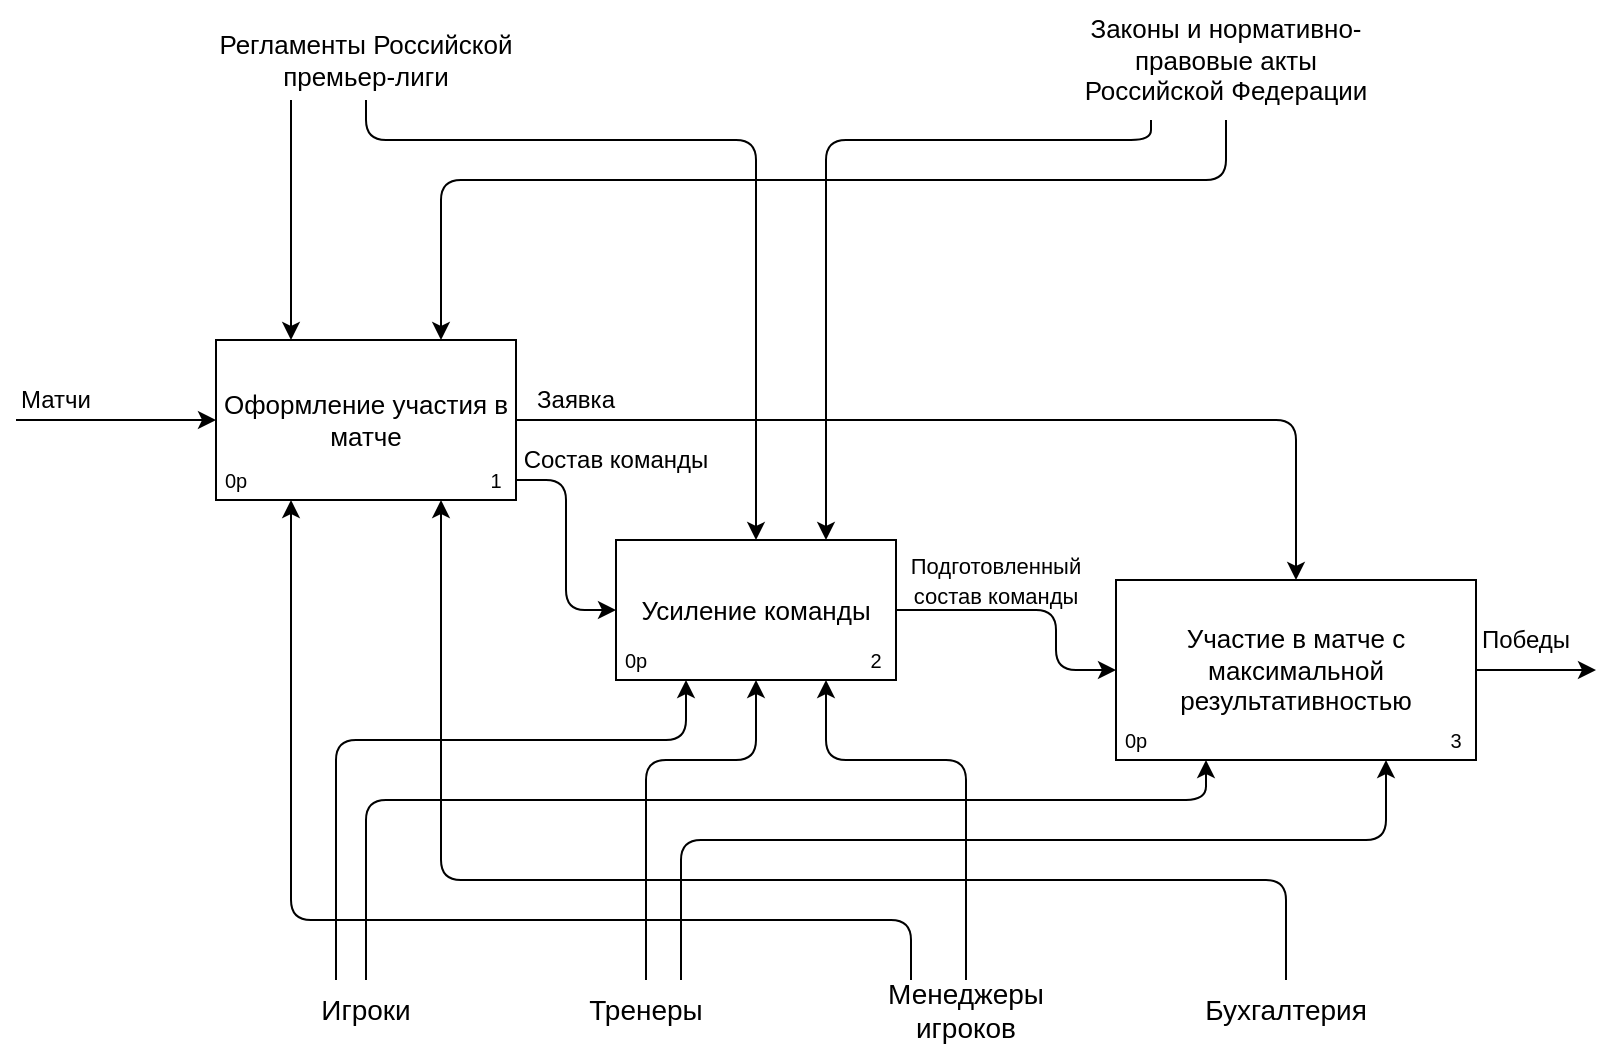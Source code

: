 <mxfile version="13.9.9" type="device"><diagram id="dkAkshrd0o2pBZk6OHP5" name="Страница 1"><mxGraphModel dx="1038" dy="607" grid="1" gridSize="10" guides="1" tooltips="1" connect="1" arrows="1" fold="1" page="1" pageScale="1" pageWidth="827" pageHeight="1169" math="0" shadow="0"><root><mxCell id="0"/><mxCell id="1" parent="0"/><mxCell id="XG4rwKeVmqhOr5EsBM1I-13" style="edgeStyle=orthogonalEdgeStyle;rounded=1;orthogonalLoop=1;jettySize=auto;html=1;entryX=0;entryY=0.5;entryDx=0;entryDy=0;exitX=1;exitY=0.5;exitDx=0;exitDy=0;exitPerimeter=0;" edge="1" parent="1" source="BbsYhH6C_LbJ-0JJhBjP-21" target="XG4rwKeVmqhOr5EsBM1I-2"><mxGeometry relative="1" as="geometry"/></mxCell><mxCell id="XG4rwKeVmqhOr5EsBM1I-14" style="edgeStyle=orthogonalEdgeStyle;rounded=1;orthogonalLoop=1;jettySize=auto;html=1;entryX=0.5;entryY=0;entryDx=0;entryDy=0;" edge="1" parent="1" source="XG4rwKeVmqhOr5EsBM1I-1" target="XG4rwKeVmqhOr5EsBM1I-3"><mxGeometry relative="1" as="geometry"/></mxCell><mxCell id="XG4rwKeVmqhOr5EsBM1I-1" value="&lt;font style=&quot;font-size: 13px&quot;&gt;Оформление участия в матче&lt;/font&gt;" style="rounded=0;whiteSpace=wrap;html=1;" vertex="1" parent="1"><mxGeometry x="120" y="320" width="150" height="80" as="geometry"/></mxCell><mxCell id="BbsYhH6C_LbJ-0JJhBjP-1" style="edgeStyle=orthogonalEdgeStyle;rounded=1;orthogonalLoop=1;jettySize=auto;html=1;entryX=0;entryY=0.5;entryDx=0;entryDy=0;" edge="1" parent="1" source="XG4rwKeVmqhOr5EsBM1I-2" target="XG4rwKeVmqhOr5EsBM1I-3"><mxGeometry relative="1" as="geometry"><Array as="points"><mxPoint x="540" y="455"/><mxPoint x="540" y="485"/></Array></mxGeometry></mxCell><mxCell id="XG4rwKeVmqhOr5EsBM1I-2" value="&lt;font style=&quot;font-size: 13px&quot;&gt;Усиление команды&lt;/font&gt;" style="rounded=0;whiteSpace=wrap;html=1;" vertex="1" parent="1"><mxGeometry x="320" y="420" width="140" height="70" as="geometry"/></mxCell><mxCell id="BbsYhH6C_LbJ-0JJhBjP-2" style="edgeStyle=orthogonalEdgeStyle;rounded=1;orthogonalLoop=1;jettySize=auto;html=1;exitX=1;exitY=0.5;exitDx=0;exitDy=0;" edge="1" parent="1" source="XG4rwKeVmqhOr5EsBM1I-3"><mxGeometry relative="1" as="geometry"><mxPoint x="810" y="485" as="targetPoint"/><Array as="points"><mxPoint x="810" y="485"/></Array></mxGeometry></mxCell><mxCell id="XG4rwKeVmqhOr5EsBM1I-3" value="&lt;font style=&quot;font-size: 13px&quot;&gt;Участие в матче с максимальной результативностью&lt;/font&gt;" style="rounded=0;whiteSpace=wrap;html=1;" vertex="1" parent="1"><mxGeometry x="570" y="440" width="180" height="90" as="geometry"/></mxCell><mxCell id="XG4rwKeVmqhOr5EsBM1I-4" value="" style="endArrow=classic;html=1;entryX=0;entryY=0.5;entryDx=0;entryDy=0;" edge="1" parent="1" target="XG4rwKeVmqhOr5EsBM1I-1"><mxGeometry width="50" height="50" relative="1" as="geometry"><mxPoint x="20" y="360" as="sourcePoint"/><mxPoint x="130" y="333" as="targetPoint"/></mxGeometry></mxCell><mxCell id="XG4rwKeVmqhOr5EsBM1I-6" value="Матчи" style="text;html=1;strokeColor=none;fillColor=none;align=center;verticalAlign=middle;whiteSpace=wrap;rounded=0;" vertex="1" parent="1"><mxGeometry x="20" y="340" width="40" height="20" as="geometry"/></mxCell><mxCell id="XG4rwKeVmqhOr5EsBM1I-15" style="edgeStyle=orthogonalEdgeStyle;rounded=1;orthogonalLoop=1;jettySize=auto;html=1;entryX=0.5;entryY=0;entryDx=0;entryDy=0;" edge="1" parent="1" source="XG4rwKeVmqhOr5EsBM1I-8" target="XG4rwKeVmqhOr5EsBM1I-2"><mxGeometry relative="1" as="geometry"><Array as="points"><mxPoint x="195" y="220"/><mxPoint x="390" y="220"/></Array></mxGeometry></mxCell><mxCell id="XG4rwKeVmqhOr5EsBM1I-8" value="&lt;font style=&quot;font-size: 13px&quot;&gt;Регламенты Российской премьер-лиги&lt;/font&gt;" style="text;html=1;strokeColor=none;fillColor=none;align=center;verticalAlign=middle;whiteSpace=wrap;rounded=0;" vertex="1" parent="1"><mxGeometry x="120" y="160" width="150" height="40" as="geometry"/></mxCell><mxCell id="XG4rwKeVmqhOr5EsBM1I-12" style="edgeStyle=orthogonalEdgeStyle;rounded=1;orthogonalLoop=1;jettySize=auto;html=1;entryX=0.75;entryY=0;entryDx=0;entryDy=0;exitX=0.5;exitY=1;exitDx=0;exitDy=0;" edge="1" parent="1" source="XG4rwKeVmqhOr5EsBM1I-9" target="XG4rwKeVmqhOr5EsBM1I-1"><mxGeometry relative="1" as="geometry"><Array as="points"><mxPoint x="625" y="240"/><mxPoint x="233" y="240"/></Array></mxGeometry></mxCell><mxCell id="XG4rwKeVmqhOr5EsBM1I-16" style="edgeStyle=orthogonalEdgeStyle;rounded=1;orthogonalLoop=1;jettySize=auto;html=1;entryX=0.75;entryY=0;entryDx=0;entryDy=0;exitX=0.25;exitY=1;exitDx=0;exitDy=0;" edge="1" parent="1" source="XG4rwKeVmqhOr5EsBM1I-9" target="XG4rwKeVmqhOr5EsBM1I-2"><mxGeometry relative="1" as="geometry"><Array as="points"><mxPoint x="588" y="220"/><mxPoint x="425" y="220"/></Array></mxGeometry></mxCell><mxCell id="XG4rwKeVmqhOr5EsBM1I-9" value="&lt;font style=&quot;font-size: 13px&quot;&gt;Законы и нормативно-правовые акты Российской Федерации&lt;/font&gt;" style="text;html=1;strokeColor=none;fillColor=none;align=center;verticalAlign=middle;whiteSpace=wrap;rounded=0;" vertex="1" parent="1"><mxGeometry x="550" y="150" width="150" height="60" as="geometry"/></mxCell><mxCell id="XG4rwKeVmqhOr5EsBM1I-11" value="" style="endArrow=classic;html=1;exitX=0.25;exitY=1;exitDx=0;exitDy=0;entryX=0.25;entryY=0;entryDx=0;entryDy=0;" edge="1" parent="1" source="XG4rwKeVmqhOr5EsBM1I-8" target="XG4rwKeVmqhOr5EsBM1I-1"><mxGeometry width="50" height="50" relative="1" as="geometry"><mxPoint x="130" y="270" as="sourcePoint"/><mxPoint x="180" y="220" as="targetPoint"/></mxGeometry></mxCell><mxCell id="BbsYhH6C_LbJ-0JJhBjP-3" value="Победы" style="text;html=1;strokeColor=none;fillColor=none;align=center;verticalAlign=middle;whiteSpace=wrap;rounded=0;" vertex="1" parent="1"><mxGeometry x="750" y="460" width="50" height="20" as="geometry"/></mxCell><mxCell id="BbsYhH6C_LbJ-0JJhBjP-9" style="edgeStyle=orthogonalEdgeStyle;rounded=1;orthogonalLoop=1;jettySize=auto;html=1;entryX=0.25;entryY=1;entryDx=0;entryDy=0;" edge="1" parent="1" source="BbsYhH6C_LbJ-0JJhBjP-5" target="XG4rwKeVmqhOr5EsBM1I-2"><mxGeometry relative="1" as="geometry"><Array as="points"><mxPoint x="180" y="520"/><mxPoint x="355" y="520"/></Array></mxGeometry></mxCell><mxCell id="BbsYhH6C_LbJ-0JJhBjP-17" style="edgeStyle=orthogonalEdgeStyle;rounded=1;orthogonalLoop=1;jettySize=auto;html=1;entryX=0.25;entryY=1;entryDx=0;entryDy=0;" edge="1" parent="1" source="BbsYhH6C_LbJ-0JJhBjP-5" target="XG4rwKeVmqhOr5EsBM1I-3"><mxGeometry relative="1" as="geometry"><Array as="points"><mxPoint x="195" y="550"/><mxPoint x="615" y="550"/></Array></mxGeometry></mxCell><mxCell id="BbsYhH6C_LbJ-0JJhBjP-5" value="&lt;font style=&quot;font-size: 14px&quot;&gt;Игроки&lt;/font&gt;" style="text;html=1;strokeColor=none;fillColor=none;align=center;verticalAlign=middle;whiteSpace=wrap;rounded=0;" vertex="1" parent="1"><mxGeometry x="160" y="640" width="70" height="30" as="geometry"/></mxCell><mxCell id="BbsYhH6C_LbJ-0JJhBjP-10" style="edgeStyle=orthogonalEdgeStyle;rounded=1;orthogonalLoop=1;jettySize=auto;html=1;entryX=0.5;entryY=1;entryDx=0;entryDy=0;" edge="1" parent="1" source="BbsYhH6C_LbJ-0JJhBjP-6" target="XG4rwKeVmqhOr5EsBM1I-2"><mxGeometry relative="1" as="geometry"><Array as="points"><mxPoint x="335" y="530"/><mxPoint x="390" y="530"/></Array></mxGeometry></mxCell><mxCell id="BbsYhH6C_LbJ-0JJhBjP-16" style="edgeStyle=orthogonalEdgeStyle;rounded=1;orthogonalLoop=1;jettySize=auto;html=1;entryX=0.75;entryY=1;entryDx=0;entryDy=0;exitX=0.75;exitY=0;exitDx=0;exitDy=0;" edge="1" parent="1" source="BbsYhH6C_LbJ-0JJhBjP-6" target="XG4rwKeVmqhOr5EsBM1I-3"><mxGeometry relative="1" as="geometry"><Array as="points"><mxPoint x="353" y="570"/><mxPoint x="705" y="570"/></Array></mxGeometry></mxCell><mxCell id="BbsYhH6C_LbJ-0JJhBjP-6" value="&lt;font style=&quot;font-size: 14px&quot;&gt;Тренеры&lt;/font&gt;" style="text;html=1;strokeColor=none;fillColor=none;align=center;verticalAlign=middle;whiteSpace=wrap;rounded=0;" vertex="1" parent="1"><mxGeometry x="300" y="640" width="70" height="30" as="geometry"/></mxCell><mxCell id="BbsYhH6C_LbJ-0JJhBjP-11" style="edgeStyle=orthogonalEdgeStyle;rounded=1;orthogonalLoop=1;jettySize=auto;html=1;entryX=0.75;entryY=1;entryDx=0;entryDy=0;exitX=0.5;exitY=0;exitDx=0;exitDy=0;" edge="1" parent="1" source="BbsYhH6C_LbJ-0JJhBjP-7" target="XG4rwKeVmqhOr5EsBM1I-2"><mxGeometry relative="1" as="geometry"><Array as="points"><mxPoint x="495" y="530"/><mxPoint x="425" y="530"/></Array></mxGeometry></mxCell><mxCell id="BbsYhH6C_LbJ-0JJhBjP-13" style="edgeStyle=orthogonalEdgeStyle;rounded=1;orthogonalLoop=1;jettySize=auto;html=1;entryX=0.25;entryY=1;entryDx=0;entryDy=0;exitX=0.25;exitY=0;exitDx=0;exitDy=0;" edge="1" parent="1" source="BbsYhH6C_LbJ-0JJhBjP-7" target="XG4rwKeVmqhOr5EsBM1I-1"><mxGeometry relative="1" as="geometry"><Array as="points"><mxPoint x="468" y="610"/><mxPoint x="158" y="610"/></Array></mxGeometry></mxCell><mxCell id="BbsYhH6C_LbJ-0JJhBjP-7" value="&lt;font style=&quot;font-size: 14px&quot;&gt;Менеджеры игроков&lt;/font&gt;" style="text;html=1;strokeColor=none;fillColor=none;align=center;verticalAlign=middle;whiteSpace=wrap;rounded=0;" vertex="1" parent="1"><mxGeometry x="440" y="640" width="110" height="30" as="geometry"/></mxCell><mxCell id="BbsYhH6C_LbJ-0JJhBjP-14" style="edgeStyle=orthogonalEdgeStyle;rounded=1;orthogonalLoop=1;jettySize=auto;html=1;entryX=0.75;entryY=1;entryDx=0;entryDy=0;" edge="1" parent="1" source="BbsYhH6C_LbJ-0JJhBjP-8" target="XG4rwKeVmqhOr5EsBM1I-1"><mxGeometry relative="1" as="geometry"><Array as="points"><mxPoint x="655" y="590"/><mxPoint x="233" y="590"/></Array></mxGeometry></mxCell><mxCell id="BbsYhH6C_LbJ-0JJhBjP-8" value="&lt;font style=&quot;font-size: 14px&quot;&gt;Бухгалтерия&lt;/font&gt;" style="text;html=1;strokeColor=none;fillColor=none;align=center;verticalAlign=middle;whiteSpace=wrap;rounded=0;" vertex="1" parent="1"><mxGeometry x="600" y="640" width="110" height="30" as="geometry"/></mxCell><mxCell id="BbsYhH6C_LbJ-0JJhBjP-15" value="Заявка" style="text;html=1;strokeColor=none;fillColor=none;align=center;verticalAlign=middle;whiteSpace=wrap;rounded=0;" vertex="1" parent="1"><mxGeometry x="280" y="340" width="40" height="20" as="geometry"/></mxCell><mxCell id="BbsYhH6C_LbJ-0JJhBjP-18" value="&lt;font style=&quot;font-size: 10px&quot;&gt;0р&lt;/font&gt;" style="text;html=1;strokeColor=none;fillColor=none;align=center;verticalAlign=middle;whiteSpace=wrap;rounded=0;" vertex="1" parent="1"><mxGeometry x="120" y="380" width="20" height="20" as="geometry"/></mxCell><mxCell id="BbsYhH6C_LbJ-0JJhBjP-19" value="&lt;font style=&quot;font-size: 10px&quot;&gt;0р&lt;/font&gt;" style="text;html=1;strokeColor=none;fillColor=none;align=center;verticalAlign=middle;whiteSpace=wrap;rounded=0;" vertex="1" parent="1"><mxGeometry x="320" y="470" width="20" height="20" as="geometry"/></mxCell><mxCell id="BbsYhH6C_LbJ-0JJhBjP-20" value="&lt;font style=&quot;font-size: 10px&quot;&gt;0р&lt;/font&gt;" style="text;html=1;strokeColor=none;fillColor=none;align=center;verticalAlign=middle;whiteSpace=wrap;rounded=0;" vertex="1" parent="1"><mxGeometry x="570" y="510" width="20" height="20" as="geometry"/></mxCell><mxCell id="BbsYhH6C_LbJ-0JJhBjP-21" value="&lt;font style=&quot;font-size: 10px&quot;&gt;1&lt;/font&gt;" style="text;html=1;strokeColor=none;fillColor=none;align=center;verticalAlign=middle;whiteSpace=wrap;rounded=0;" vertex="1" parent="1"><mxGeometry x="250" y="380" width="20" height="20" as="geometry"/></mxCell><mxCell id="BbsYhH6C_LbJ-0JJhBjP-22" value="&lt;font style=&quot;font-size: 10px&quot;&gt;2&lt;/font&gt;" style="text;html=1;strokeColor=none;fillColor=none;align=center;verticalAlign=middle;whiteSpace=wrap;rounded=0;" vertex="1" parent="1"><mxGeometry x="440" y="470" width="20" height="20" as="geometry"/></mxCell><mxCell id="BbsYhH6C_LbJ-0JJhBjP-23" value="&lt;font style=&quot;font-size: 10px&quot;&gt;3&lt;/font&gt;" style="text;html=1;strokeColor=none;fillColor=none;align=center;verticalAlign=middle;whiteSpace=wrap;rounded=0;" vertex="1" parent="1"><mxGeometry x="730" y="510" width="20" height="20" as="geometry"/></mxCell><mxCell id="BbsYhH6C_LbJ-0JJhBjP-24" value="Состав команды" style="text;html=1;strokeColor=none;fillColor=none;align=center;verticalAlign=middle;whiteSpace=wrap;rounded=0;" vertex="1" parent="1"><mxGeometry x="270" y="370" width="100" height="20" as="geometry"/></mxCell><mxCell id="BbsYhH6C_LbJ-0JJhBjP-26" value="&lt;font style=&quot;font-size: 11px&quot;&gt;Подготовленный состав команды&lt;/font&gt;" style="text;html=1;strokeColor=none;fillColor=none;align=center;verticalAlign=middle;whiteSpace=wrap;rounded=0;" vertex="1" parent="1"><mxGeometry x="460" y="430" width="100" height="20" as="geometry"/></mxCell></root></mxGraphModel></diagram></mxfile>